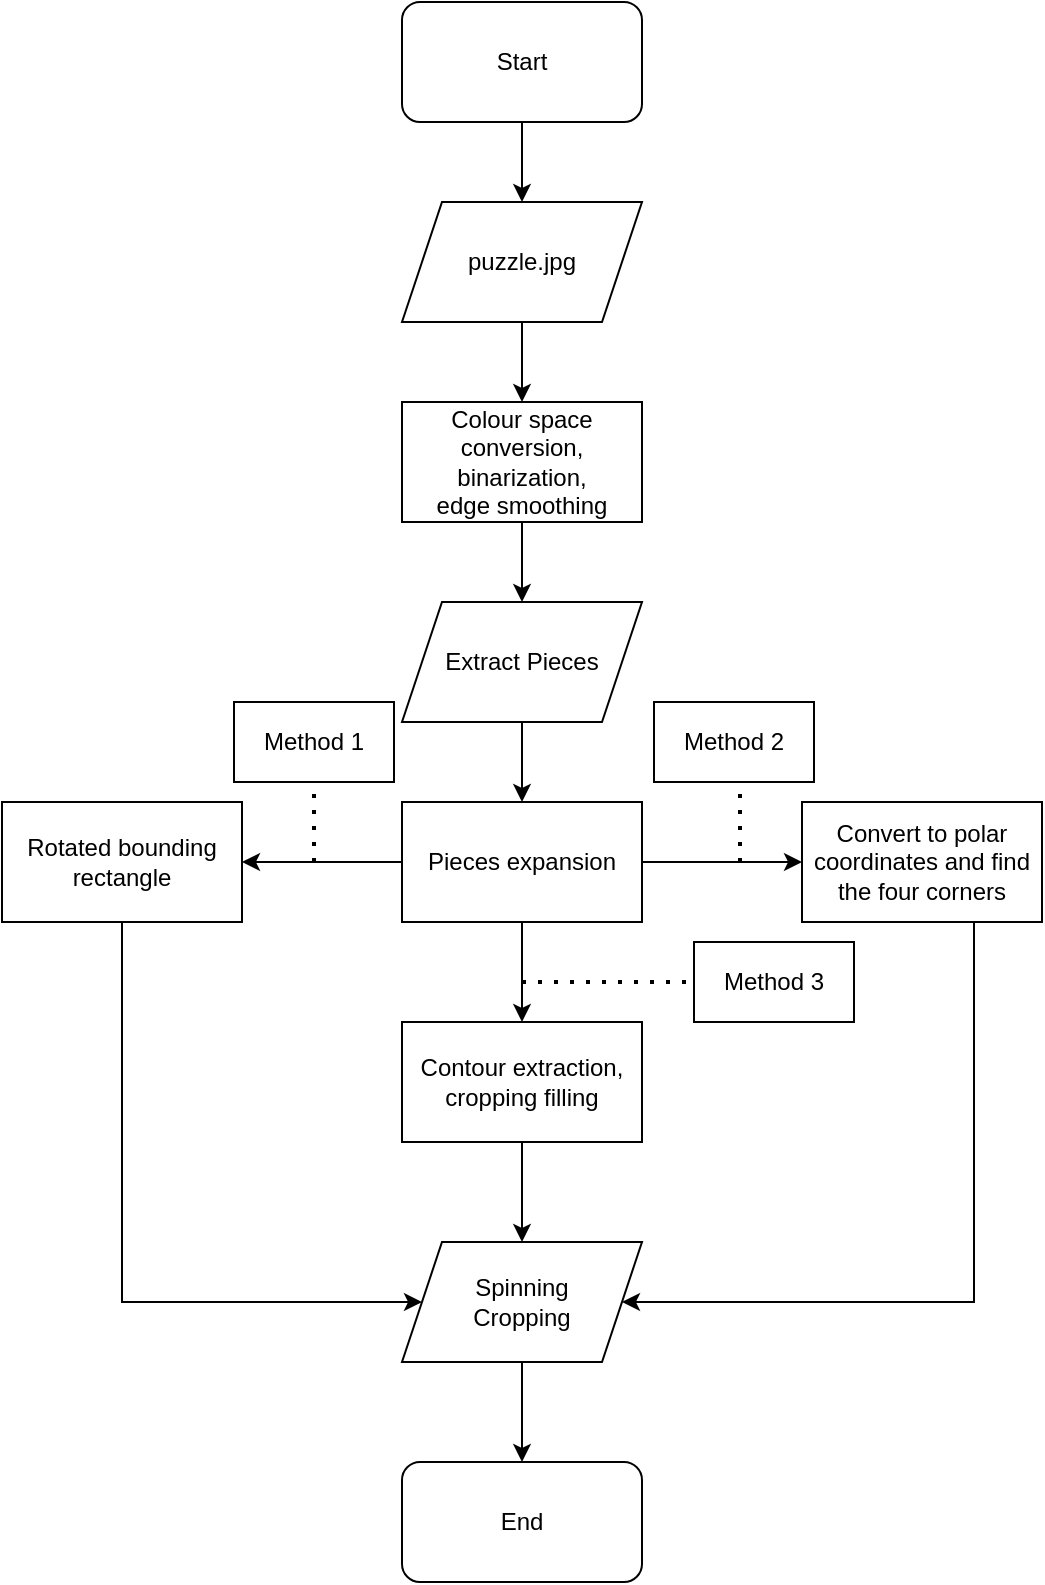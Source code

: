 <mxfile version="14.6.13" type="github">
  <diagram id="AwUkkggqLwZgUsIdLyyE" name="Page-1">
    <mxGraphModel dx="946" dy="562" grid="1" gridSize="10" guides="1" tooltips="1" connect="1" arrows="1" fold="1" page="1" pageScale="1" pageWidth="827" pageHeight="1169" math="0" shadow="0">
      <root>
        <mxCell id="0" />
        <mxCell id="1" parent="0" />
        <mxCell id="EEjiSeWt_Q2X6Mg-Ht7t-3" value="" style="edgeStyle=orthogonalEdgeStyle;rounded=0;orthogonalLoop=1;jettySize=auto;html=1;" edge="1" parent="1" source="EEjiSeWt_Q2X6Mg-Ht7t-1" target="EEjiSeWt_Q2X6Mg-Ht7t-2">
          <mxGeometry relative="1" as="geometry" />
        </mxCell>
        <mxCell id="EEjiSeWt_Q2X6Mg-Ht7t-1" value="Start" style="rounded=1;whiteSpace=wrap;html=1;" vertex="1" parent="1">
          <mxGeometry x="354" y="90" width="120" height="60" as="geometry" />
        </mxCell>
        <mxCell id="EEjiSeWt_Q2X6Mg-Ht7t-5" value="" style="edgeStyle=orthogonalEdgeStyle;rounded=0;orthogonalLoop=1;jettySize=auto;html=1;" edge="1" parent="1" source="EEjiSeWt_Q2X6Mg-Ht7t-2" target="EEjiSeWt_Q2X6Mg-Ht7t-4">
          <mxGeometry relative="1" as="geometry" />
        </mxCell>
        <mxCell id="EEjiSeWt_Q2X6Mg-Ht7t-2" value="puzzle.jpg" style="shape=parallelogram;perimeter=parallelogramPerimeter;whiteSpace=wrap;html=1;fixedSize=1;" vertex="1" parent="1">
          <mxGeometry x="354" y="190" width="120" height="60" as="geometry" />
        </mxCell>
        <mxCell id="EEjiSeWt_Q2X6Mg-Ht7t-7" value="" style="edgeStyle=orthogonalEdgeStyle;rounded=0;orthogonalLoop=1;jettySize=auto;html=1;" edge="1" parent="1" source="EEjiSeWt_Q2X6Mg-Ht7t-4" target="EEjiSeWt_Q2X6Mg-Ht7t-6">
          <mxGeometry relative="1" as="geometry" />
        </mxCell>
        <mxCell id="EEjiSeWt_Q2X6Mg-Ht7t-4" value="Colour space conversion,&lt;br&gt;binarization,&lt;br&gt;edge smoothing" style="whiteSpace=wrap;html=1;" vertex="1" parent="1">
          <mxGeometry x="354" y="290" width="120" height="60" as="geometry" />
        </mxCell>
        <mxCell id="EEjiSeWt_Q2X6Mg-Ht7t-9" value="" style="edgeStyle=orthogonalEdgeStyle;rounded=0;orthogonalLoop=1;jettySize=auto;html=1;" edge="1" parent="1" source="EEjiSeWt_Q2X6Mg-Ht7t-6" target="EEjiSeWt_Q2X6Mg-Ht7t-8">
          <mxGeometry relative="1" as="geometry" />
        </mxCell>
        <mxCell id="EEjiSeWt_Q2X6Mg-Ht7t-6" value="Extract Pieces" style="shape=parallelogram;perimeter=parallelogramPerimeter;whiteSpace=wrap;html=1;fixedSize=1;" vertex="1" parent="1">
          <mxGeometry x="354" y="390" width="120" height="60" as="geometry" />
        </mxCell>
        <mxCell id="EEjiSeWt_Q2X6Mg-Ht7t-11" value="" style="edgeStyle=orthogonalEdgeStyle;rounded=0;orthogonalLoop=1;jettySize=auto;html=1;" edge="1" parent="1" source="EEjiSeWt_Q2X6Mg-Ht7t-8" target="EEjiSeWt_Q2X6Mg-Ht7t-10">
          <mxGeometry relative="1" as="geometry" />
        </mxCell>
        <mxCell id="EEjiSeWt_Q2X6Mg-Ht7t-13" value="" style="edgeStyle=orthogonalEdgeStyle;rounded=0;orthogonalLoop=1;jettySize=auto;html=1;" edge="1" parent="1" source="EEjiSeWt_Q2X6Mg-Ht7t-8" target="EEjiSeWt_Q2X6Mg-Ht7t-12">
          <mxGeometry relative="1" as="geometry" />
        </mxCell>
        <mxCell id="EEjiSeWt_Q2X6Mg-Ht7t-17" value="" style="edgeStyle=orthogonalEdgeStyle;rounded=0;orthogonalLoop=1;jettySize=auto;html=1;" edge="1" parent="1" source="EEjiSeWt_Q2X6Mg-Ht7t-8" target="EEjiSeWt_Q2X6Mg-Ht7t-16">
          <mxGeometry relative="1" as="geometry" />
        </mxCell>
        <mxCell id="EEjiSeWt_Q2X6Mg-Ht7t-8" value="Pieces expansion" style="whiteSpace=wrap;html=1;" vertex="1" parent="1">
          <mxGeometry x="354" y="490" width="120" height="60" as="geometry" />
        </mxCell>
        <mxCell id="EEjiSeWt_Q2X6Mg-Ht7t-23" style="edgeStyle=orthogonalEdgeStyle;rounded=0;orthogonalLoop=1;jettySize=auto;html=1;entryX=1;entryY=0.5;entryDx=0;entryDy=0;" edge="1" parent="1" source="EEjiSeWt_Q2X6Mg-Ht7t-10" target="EEjiSeWt_Q2X6Mg-Ht7t-18">
          <mxGeometry relative="1" as="geometry">
            <Array as="points">
              <mxPoint x="640" y="740" />
            </Array>
          </mxGeometry>
        </mxCell>
        <mxCell id="EEjiSeWt_Q2X6Mg-Ht7t-10" value="Convert to polar coordinates and find the four corners" style="whiteSpace=wrap;html=1;" vertex="1" parent="1">
          <mxGeometry x="554" y="490" width="120" height="60" as="geometry" />
        </mxCell>
        <mxCell id="EEjiSeWt_Q2X6Mg-Ht7t-22" style="edgeStyle=orthogonalEdgeStyle;rounded=0;orthogonalLoop=1;jettySize=auto;html=1;exitX=0.5;exitY=1;exitDx=0;exitDy=0;entryX=0;entryY=0.5;entryDx=0;entryDy=0;" edge="1" parent="1" source="EEjiSeWt_Q2X6Mg-Ht7t-12" target="EEjiSeWt_Q2X6Mg-Ht7t-18">
          <mxGeometry relative="1" as="geometry">
            <Array as="points">
              <mxPoint x="214" y="740" />
            </Array>
          </mxGeometry>
        </mxCell>
        <mxCell id="EEjiSeWt_Q2X6Mg-Ht7t-12" value="Rotated bounding rectangle" style="whiteSpace=wrap;html=1;" vertex="1" parent="1">
          <mxGeometry x="154" y="490" width="120" height="60" as="geometry" />
        </mxCell>
        <mxCell id="EEjiSeWt_Q2X6Mg-Ht7t-19" value="" style="edgeStyle=orthogonalEdgeStyle;rounded=0;orthogonalLoop=1;jettySize=auto;html=1;" edge="1" parent="1" source="EEjiSeWt_Q2X6Mg-Ht7t-16" target="EEjiSeWt_Q2X6Mg-Ht7t-18">
          <mxGeometry relative="1" as="geometry" />
        </mxCell>
        <mxCell id="EEjiSeWt_Q2X6Mg-Ht7t-16" value="Contour extraction, cropping filling" style="whiteSpace=wrap;html=1;" vertex="1" parent="1">
          <mxGeometry x="354" y="600" width="120" height="60" as="geometry" />
        </mxCell>
        <mxCell id="EEjiSeWt_Q2X6Mg-Ht7t-21" value="" style="edgeStyle=orthogonalEdgeStyle;rounded=0;orthogonalLoop=1;jettySize=auto;html=1;" edge="1" parent="1" source="EEjiSeWt_Q2X6Mg-Ht7t-18" target="EEjiSeWt_Q2X6Mg-Ht7t-20">
          <mxGeometry relative="1" as="geometry" />
        </mxCell>
        <mxCell id="EEjiSeWt_Q2X6Mg-Ht7t-18" value="Spinning&lt;br&gt;Cropping" style="shape=parallelogram;perimeter=parallelogramPerimeter;whiteSpace=wrap;html=1;fixedSize=1;" vertex="1" parent="1">
          <mxGeometry x="354" y="710" width="120" height="60" as="geometry" />
        </mxCell>
        <mxCell id="EEjiSeWt_Q2X6Mg-Ht7t-20" value="End" style="rounded=1;whiteSpace=wrap;html=1;" vertex="1" parent="1">
          <mxGeometry x="354" y="820" width="120" height="60" as="geometry" />
        </mxCell>
        <mxCell id="EEjiSeWt_Q2X6Mg-Ht7t-24" value="Method 1" style="rounded=0;whiteSpace=wrap;html=1;" vertex="1" parent="1">
          <mxGeometry x="270" y="440" width="80" height="40" as="geometry" />
        </mxCell>
        <mxCell id="EEjiSeWt_Q2X6Mg-Ht7t-25" value="Method 2" style="rounded=0;whiteSpace=wrap;html=1;" vertex="1" parent="1">
          <mxGeometry x="480" y="440" width="80" height="40" as="geometry" />
        </mxCell>
        <mxCell id="EEjiSeWt_Q2X6Mg-Ht7t-26" value="Method 3" style="rounded=0;whiteSpace=wrap;html=1;" vertex="1" parent="1">
          <mxGeometry x="500" y="560" width="80" height="40" as="geometry" />
        </mxCell>
        <mxCell id="EEjiSeWt_Q2X6Mg-Ht7t-28" value="" style="endArrow=none;dashed=1;html=1;dashPattern=1 3;strokeWidth=2;" edge="1" parent="1">
          <mxGeometry width="50" height="50" relative="1" as="geometry">
            <mxPoint x="310" y="520" as="sourcePoint" />
            <mxPoint x="310" y="480" as="targetPoint" />
          </mxGeometry>
        </mxCell>
        <mxCell id="EEjiSeWt_Q2X6Mg-Ht7t-29" value="" style="endArrow=none;dashed=1;html=1;dashPattern=1 3;strokeWidth=2;" edge="1" parent="1">
          <mxGeometry width="50" height="50" relative="1" as="geometry">
            <mxPoint x="523" y="520" as="sourcePoint" />
            <mxPoint x="523" y="480" as="targetPoint" />
          </mxGeometry>
        </mxCell>
        <mxCell id="EEjiSeWt_Q2X6Mg-Ht7t-30" value="" style="endArrow=none;dashed=1;html=1;dashPattern=1 3;strokeWidth=2;entryX=0;entryY=0.5;entryDx=0;entryDy=0;" edge="1" parent="1" target="EEjiSeWt_Q2X6Mg-Ht7t-26">
          <mxGeometry width="50" height="50" relative="1" as="geometry">
            <mxPoint x="414" y="580" as="sourcePoint" />
            <mxPoint x="464" y="530" as="targetPoint" />
          </mxGeometry>
        </mxCell>
      </root>
    </mxGraphModel>
  </diagram>
</mxfile>
